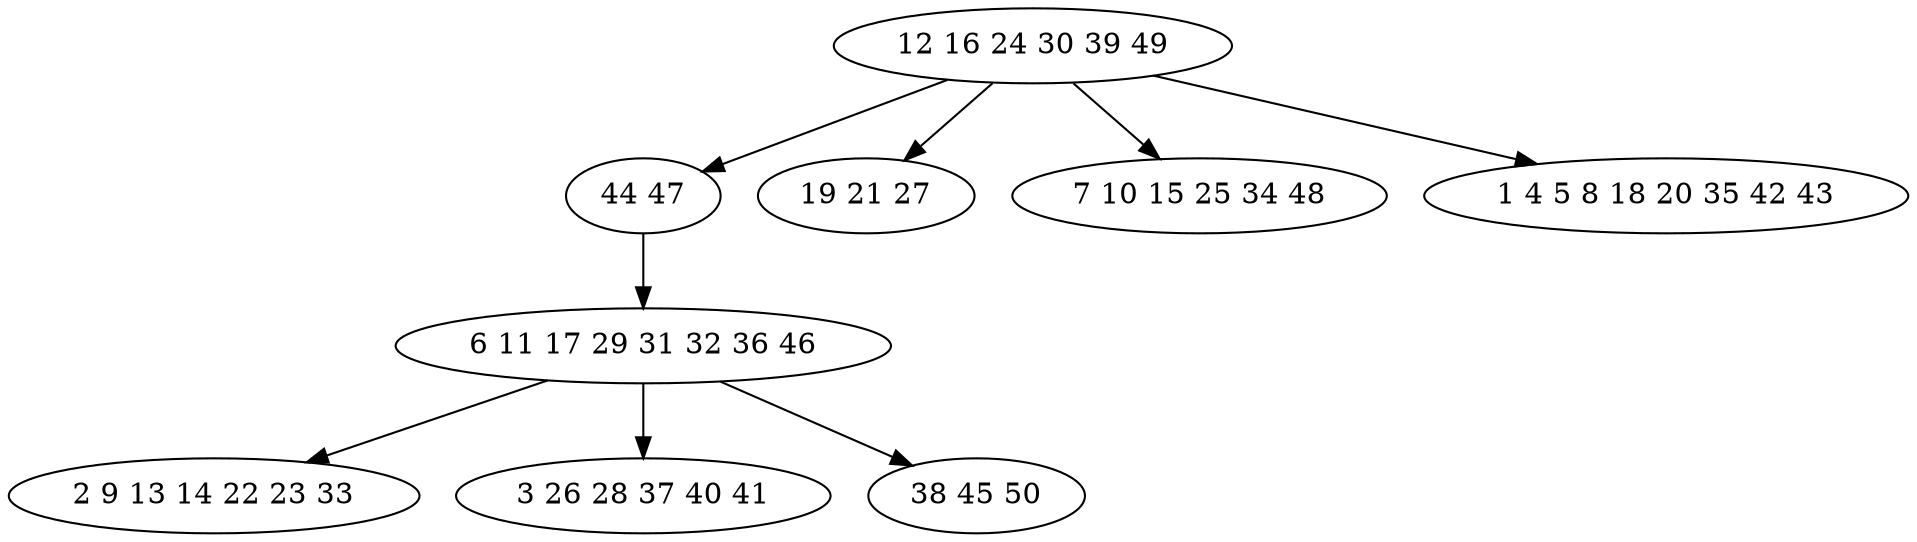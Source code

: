 digraph true_tree {
	"0" -> "1"
	"1" -> "2"
	"0" -> "3"
	"0" -> "4"
	"2" -> "5"
	"2" -> "6"
	"0" -> "7"
	"2" -> "8"
	"0" [label="12 16 24 30 39 49"];
	"1" [label="44 47"];
	"2" [label="6 11 17 29 31 32 36 46"];
	"3" [label="19 21 27"];
	"4" [label="7 10 15 25 34 48"];
	"5" [label="2 9 13 14 22 23 33"];
	"6" [label="3 26 28 37 40 41"];
	"7" [label="1 4 5 8 18 20 35 42 43"];
	"8" [label="38 45 50"];
}
